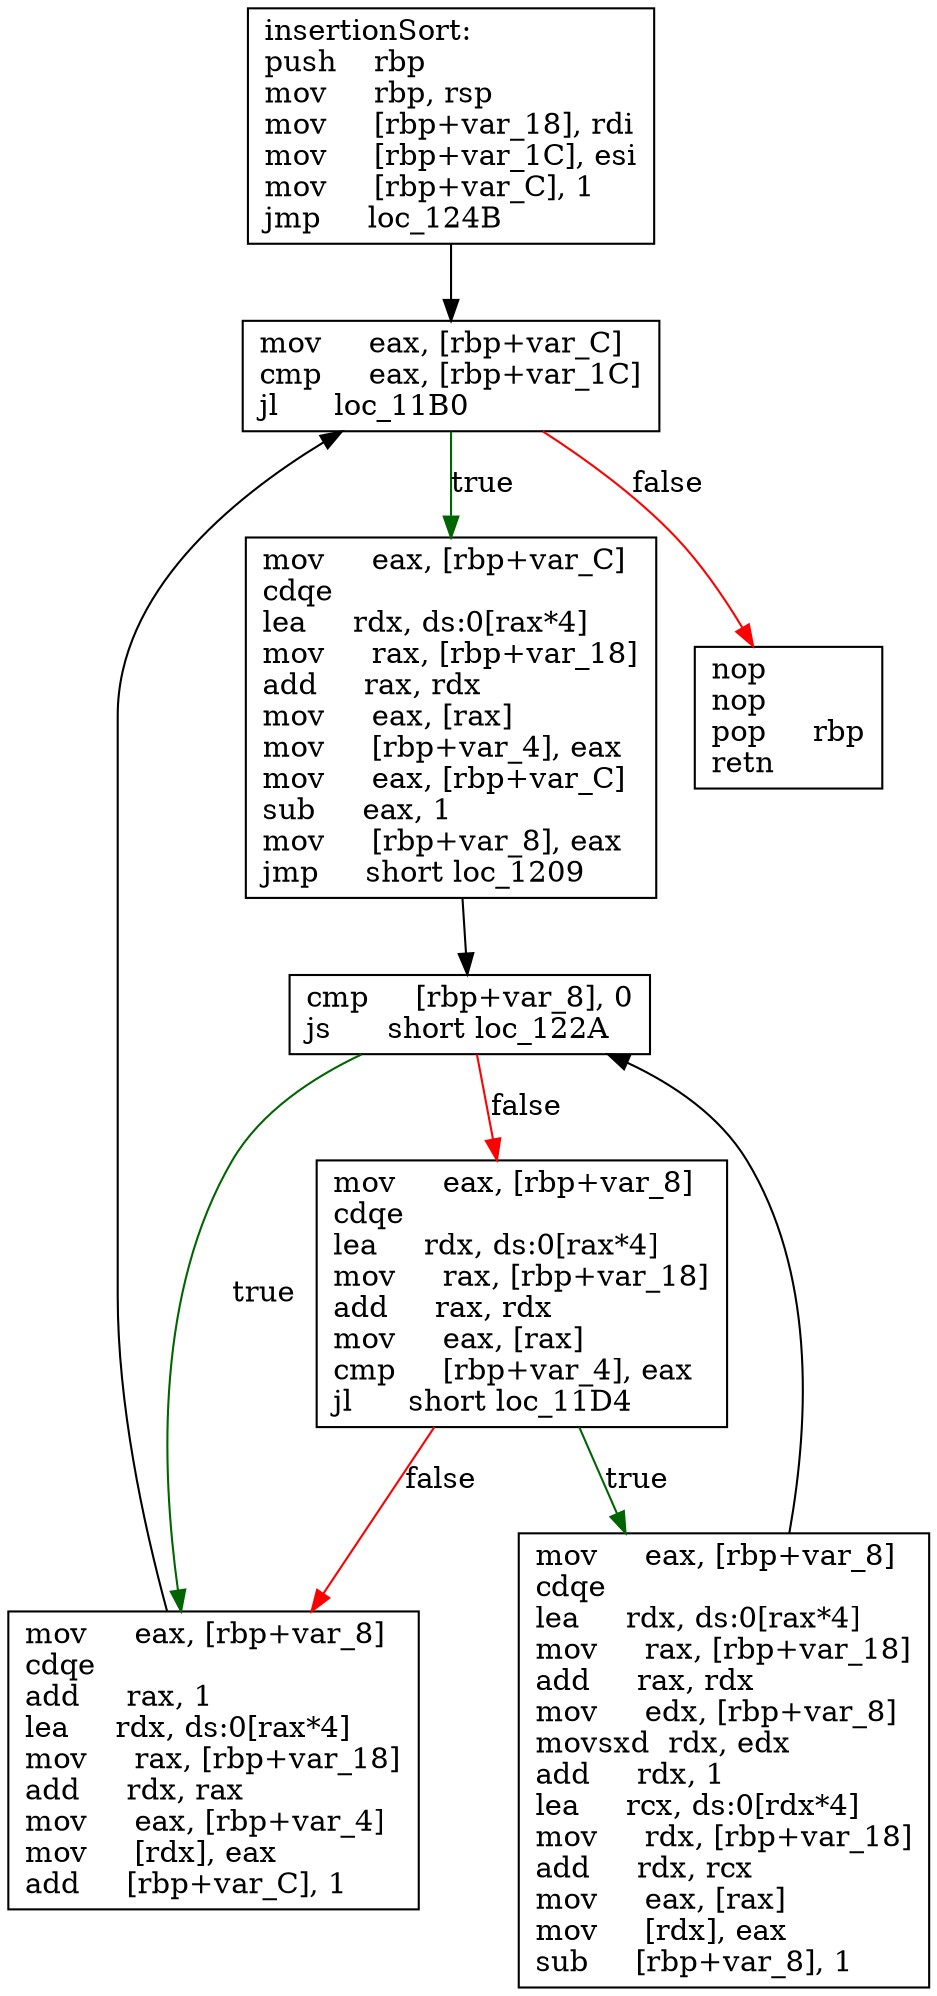 digraph "insertionSort" {
	graph [
	];
	node [
		shape = "box"
	];
	edge [
	];
	"0" [
		label = "insertionSort:\lpush    rbp\lmov     rbp, rsp\lmov     [rbp+var_18], rdi\lmov     [rbp+var_1C], esi\lmov     [rbp+var_C], 1\ljmp     loc_124B\l"
	];
	"1" [
		label = "mov     eax, [rbp+var_C]\lcdqe\llea     rdx, ds:0[rax*4]\lmov     rax, [rbp+var_18]\ladd     rax, rdx\lmov     eax, [rax]\lmov     [rbp+var_4], eax\lmov     eax, [rbp+var_C]\lsub     eax, 1\lmov     [rbp+var_8], eax\ljmp     short loc_1209\l"
	];
	"2" [
		label = "mov     eax, [rbp+var_8]\lcdqe\llea     rdx, ds:0[rax*4]\lmov     rax, [rbp+var_18]\ladd     rax, rdx\lmov     edx, [rbp+var_8]\lmovsxd  rdx, edx\ladd     rdx, 1\llea     rcx, ds:0[rdx*4]\lmov     rdx, [rbp+var_18]\ladd     rdx, rcx\lmov     eax, [rax]\lmov     [rdx], eax\lsub     [rbp+var_8], 1\l"
	];
	"3" [
		label = "cmp     [rbp+var_8], 0\ljs      short loc_122A\l"
	];
	"4" [
		label = "mov     eax, [rbp+var_8]\lcdqe\llea     rdx, ds:0[rax*4]\lmov     rax, [rbp+var_18]\ladd     rax, rdx\lmov     eax, [rax]\lcmp     [rbp+var_4], eax\ljl      short loc_11D4\l"
	];
	"5" [
		label = "mov     eax, [rbp+var_8]\lcdqe\ladd     rax, 1\llea     rdx, ds:0[rax*4]\lmov     rax, [rbp+var_18]\ladd     rdx, rax\lmov     eax, [rbp+var_4]\lmov     [rdx], eax\ladd     [rbp+var_C], 1\l"
	];
	"6" [
		label = "mov     eax, [rbp+var_C]\lcmp     eax, [rbp+var_1C]\ljl      loc_11B0\l"
	];
	"7" [
		label = "nop\lnop\lpop     rbp\lretn\l"
	];
// node 0
	"0" -> "6" [ ];
// node 1
	"1" -> "3" [ ];
// node 2
	"2" -> "3" [ ];
// node 3
	"3" -> "4" [ label = "false", color = red ];
	"3" -> "5" [ label = "true", color = darkgreen ];
// node 4
	"4" -> "2" [ label = "true", color = darkgreen ];
	"4" -> "5" [ label = "false", color = red ];
// node 5
	"5" -> "6" [ ];
// node 6
	"6" -> "1" [ label = "true", color = darkgreen ];
	"6" -> "7" [ label = "false", color = red ];
// node 7
}
